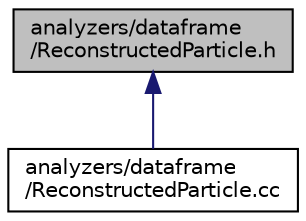 digraph "analyzers/dataframe/ReconstructedParticle.h"
{
 // LATEX_PDF_SIZE
  edge [fontname="Helvetica",fontsize="10",labelfontname="Helvetica",labelfontsize="10"];
  node [fontname="Helvetica",fontsize="10",shape=record];
  Node1 [label="analyzers/dataframe\l/ReconstructedParticle.h",height=0.2,width=0.4,color="black", fillcolor="grey75", style="filled", fontcolor="black",tooltip=" "];
  Node1 -> Node2 [dir="back",color="midnightblue",fontsize="10",style="solid",fontname="Helvetica"];
  Node2 [label="analyzers/dataframe\l/ReconstructedParticle.cc",height=0.2,width=0.4,color="black", fillcolor="white", style="filled",URL="$_reconstructed_particle_8cc.html",tooltip=" "];
}
